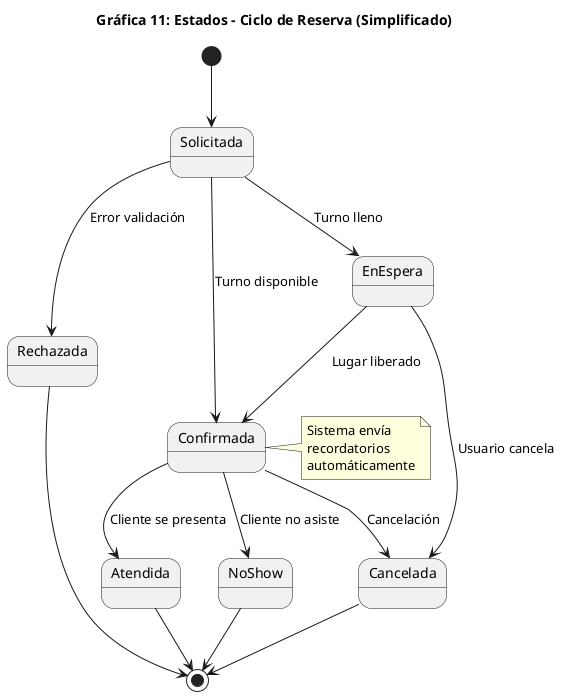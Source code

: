 @startuml estados-simple
title Gráfica 11: Estados - Ciclo de Reserva (Simplificado)

[*] --> Solicitada

Solicitada --> Confirmada : Turno disponible
Solicitada --> EnEspera : Turno lleno
Solicitada --> Rechazada : Error validación

EnEspera --> Confirmada : Lugar liberado
EnEspera --> Cancelada : Usuario cancela

Confirmada --> Atendida : Cliente se presenta
Confirmada --> NoShow : Cliente no asiste
Confirmada --> Cancelada : Cancelación

Atendida --> [*]
NoShow --> [*]
Cancelada --> [*]
Rechazada --> [*]

note right of Confirmada
  Sistema envía
  recordatorios
  automáticamente
end note

@enduml